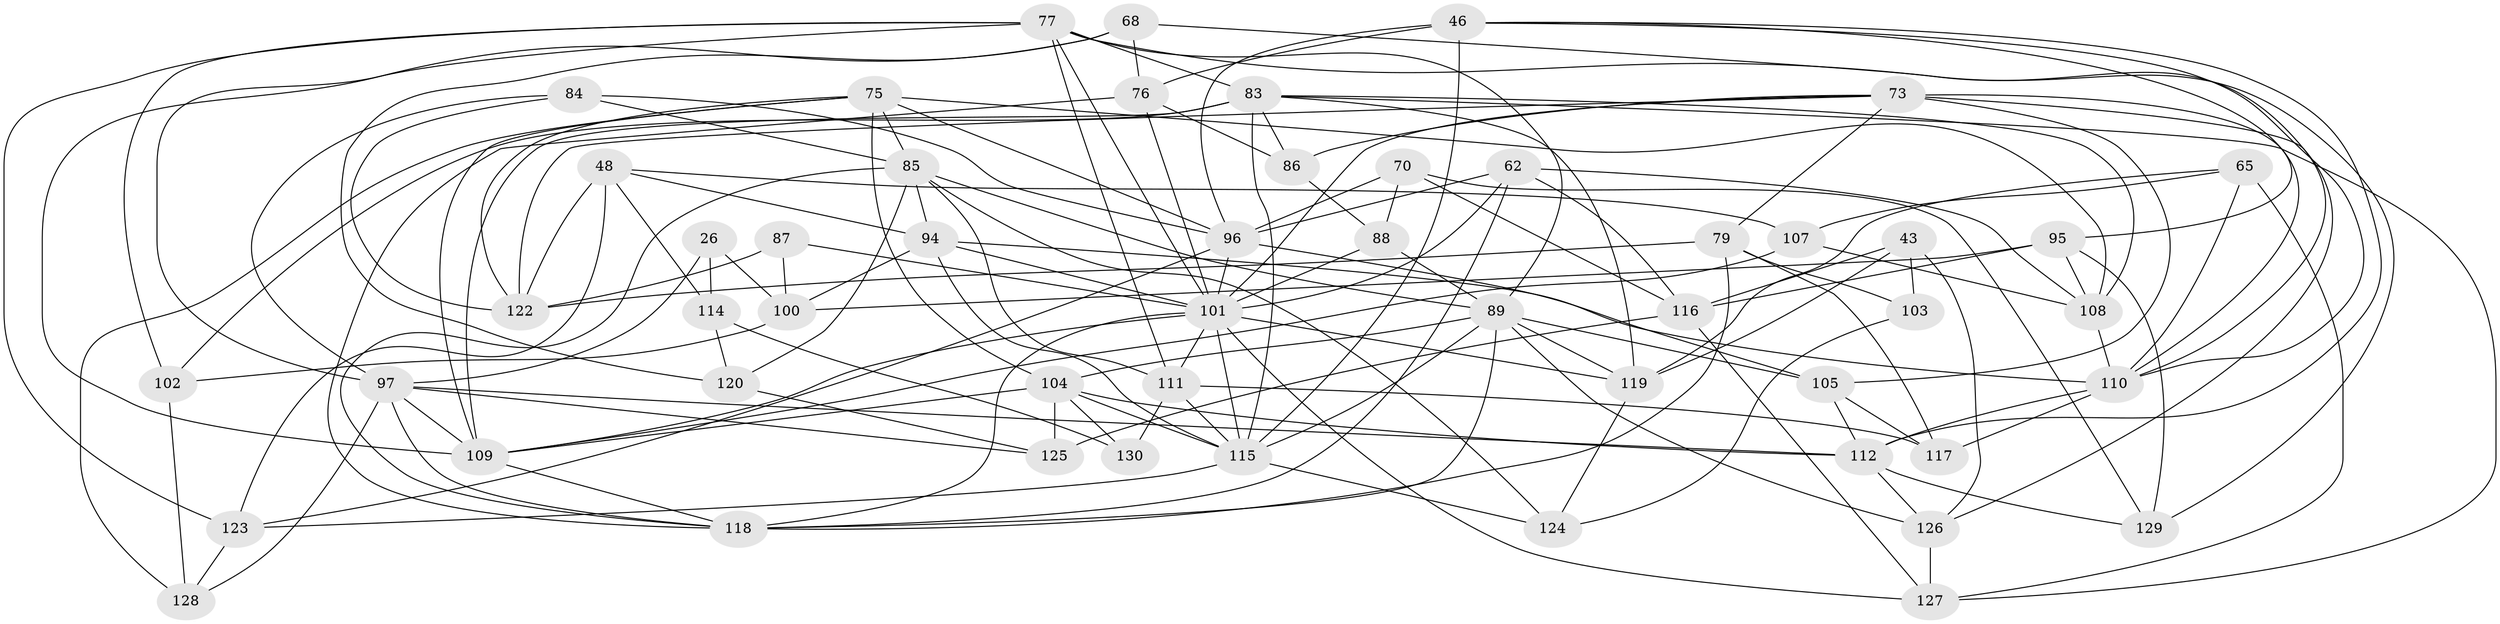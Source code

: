 // original degree distribution, {4: 1.0}
// Generated by graph-tools (version 1.1) at 2025/02/03/04/25 22:02:22]
// undirected, 52 vertices, 146 edges
graph export_dot {
graph [start="1"]
  node [color=gray90,style=filled];
  26;
  43;
  46 [super="+18"];
  48 [super="+13"];
  62 [super="+14"];
  65;
  68;
  70;
  73 [super="+4+20+7"];
  75 [super="+9+35+69"];
  76 [super="+55"];
  77 [super="+50+72"];
  79 [super="+24"];
  83 [super="+3+36+67"];
  84;
  85 [super="+81"];
  86;
  87;
  88;
  89 [super="+27+28"];
  94 [super="+32"];
  95 [super="+53"];
  96 [super="+8+33+57"];
  97 [super="+11+15+92"];
  100 [super="+58"];
  101 [super="+63+90"];
  102;
  103;
  104 [super="+45+98"];
  105 [super="+54"];
  107;
  108 [super="+64+51"];
  109 [super="+42+40+56"];
  110 [super="+91"];
  111 [super="+47"];
  112 [super="+6+29"];
  114 [super="+74"];
  115 [super="+61+99"];
  116 [super="+25+71"];
  117;
  118 [super="+82"];
  119 [super="+113"];
  120;
  122 [super="+49+106"];
  123 [super="+93+121"];
  124;
  125;
  126 [super="+34"];
  127 [super="+60"];
  128;
  129;
  130;
  26 -- 114 [weight=2];
  26 -- 100;
  26 -- 97;
  43 -- 116;
  43 -- 103;
  43 -- 126;
  43 -- 119;
  46 -- 115 [weight=2];
  46 -- 96;
  46 -- 112;
  46 -- 76 [weight=2];
  46 -- 95;
  46 -- 110;
  48 -- 94;
  48 -- 114;
  48 -- 107;
  48 -- 122;
  48 -- 123 [weight=2];
  62 -- 96;
  62 -- 108 [weight=2];
  62 -- 116;
  62 -- 101;
  62 -- 118;
  65 -- 127;
  65 -- 107;
  65 -- 110;
  65 -- 119;
  68 -- 120;
  68 -- 76;
  68 -- 110;
  68 -- 109;
  70 -- 88;
  70 -- 129;
  70 -- 116;
  70 -- 96;
  73 -- 86;
  73 -- 105 [weight=2];
  73 -- 126;
  73 -- 79;
  73 -- 122 [weight=2];
  73 -- 101 [weight=2];
  73 -- 110;
  75 -- 122;
  75 -- 108;
  75 -- 128;
  75 -- 109 [weight=2];
  75 -- 96 [weight=2];
  75 -- 85 [weight=2];
  75 -- 104;
  76 -- 86;
  76 -- 101;
  76 -- 118;
  77 -- 83 [weight=2];
  77 -- 97 [weight=3];
  77 -- 89 [weight=2];
  77 -- 102;
  77 -- 123;
  77 -- 129;
  77 -- 101;
  77 -- 111;
  79 -- 103 [weight=2];
  79 -- 117;
  79 -- 122;
  79 -- 118;
  83 -- 119;
  83 -- 102;
  83 -- 108 [weight=2];
  83 -- 86;
  83 -- 127 [weight=2];
  83 -- 109 [weight=3];
  83 -- 115 [weight=2];
  84 -- 122;
  84 -- 96;
  84 -- 85;
  84 -- 97;
  85 -- 120;
  85 -- 111;
  85 -- 124;
  85 -- 94 [weight=2];
  85 -- 89;
  85 -- 118;
  86 -- 88;
  87 -- 100;
  87 -- 122 [weight=2];
  87 -- 101;
  88 -- 89;
  88 -- 101;
  89 -- 115;
  89 -- 105;
  89 -- 126;
  89 -- 118;
  89 -- 119;
  89 -- 104;
  94 -- 100 [weight=2];
  94 -- 115;
  94 -- 101;
  94 -- 110;
  95 -- 129;
  95 -- 100;
  95 -- 116 [weight=2];
  95 -- 108;
  96 -- 105;
  96 -- 123 [weight=2];
  96 -- 101;
  97 -- 128;
  97 -- 109 [weight=2];
  97 -- 112;
  97 -- 125;
  97 -- 118 [weight=2];
  100 -- 102;
  101 -- 118 [weight=2];
  101 -- 127;
  101 -- 109;
  101 -- 115;
  101 -- 119 [weight=3];
  101 -- 111;
  102 -- 128;
  103 -- 124;
  104 -- 115;
  104 -- 125;
  104 -- 112 [weight=2];
  104 -- 130;
  104 -- 109;
  105 -- 117;
  105 -- 112;
  107 -- 109;
  107 -- 108;
  108 -- 110;
  109 -- 118;
  110 -- 112;
  110 -- 117;
  111 -- 117;
  111 -- 115;
  111 -- 130;
  112 -- 129;
  112 -- 126;
  114 -- 130 [weight=2];
  114 -- 120;
  115 -- 123 [weight=2];
  115 -- 124;
  116 -- 125;
  116 -- 127 [weight=2];
  119 -- 124;
  120 -- 125;
  123 -- 128;
  126 -- 127 [weight=2];
}
